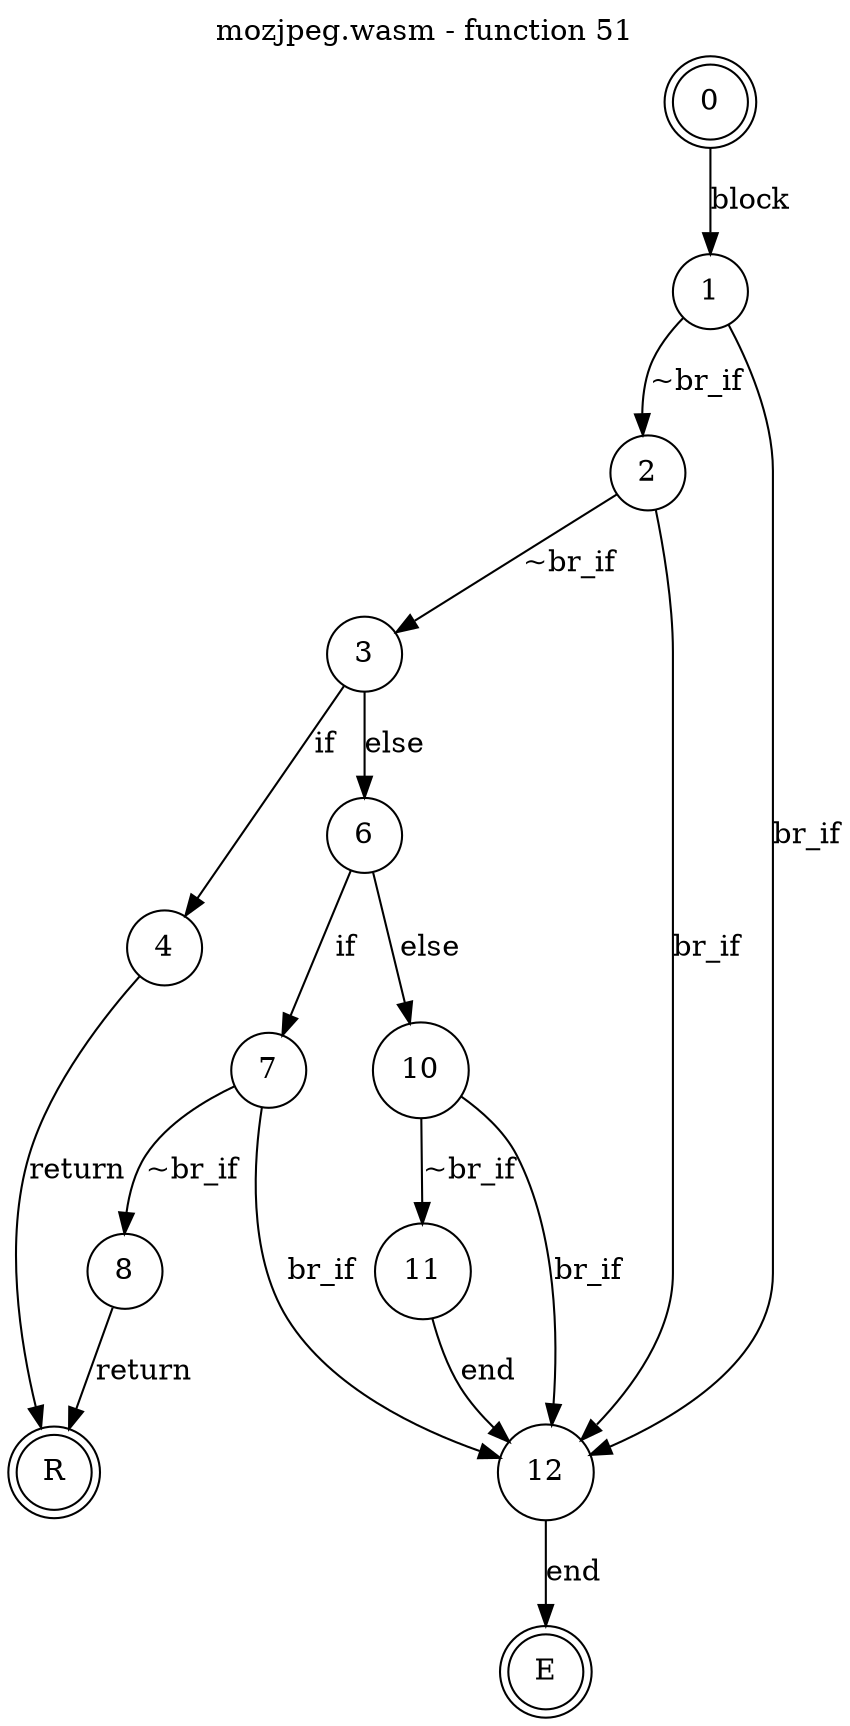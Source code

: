 digraph finite_state_machine {
    label = "mozjpeg.wasm - function 51"
    labelloc =  t
    labelfontsize = 16
    labelfontcolor = black
    labelfontname = "Helvetica"
    node [shape = doublecircle]; 0 E R ;
    node [shape = circle];
    0 -> 1[label="block"];
    1 -> 2[label="~br_if"];
    1 -> 12[label="br_if"];
    2 -> 3[label="~br_if"];
    2 -> 12[label="br_if"];
    3 -> 4[label="if"];
    3 -> 6[label="else"];
    4 -> R[label="return"];
    6 -> 7[label="if"];
    6 -> 10[label="else"];
    7 -> 8[label="~br_if"];
    7 -> 12[label="br_if"];
    8 -> R[label="return"];
    10 -> 11[label="~br_if"];
    10 -> 12[label="br_if"];
    11 -> 12[label="end"];
    12 -> E[label="end"];
}

